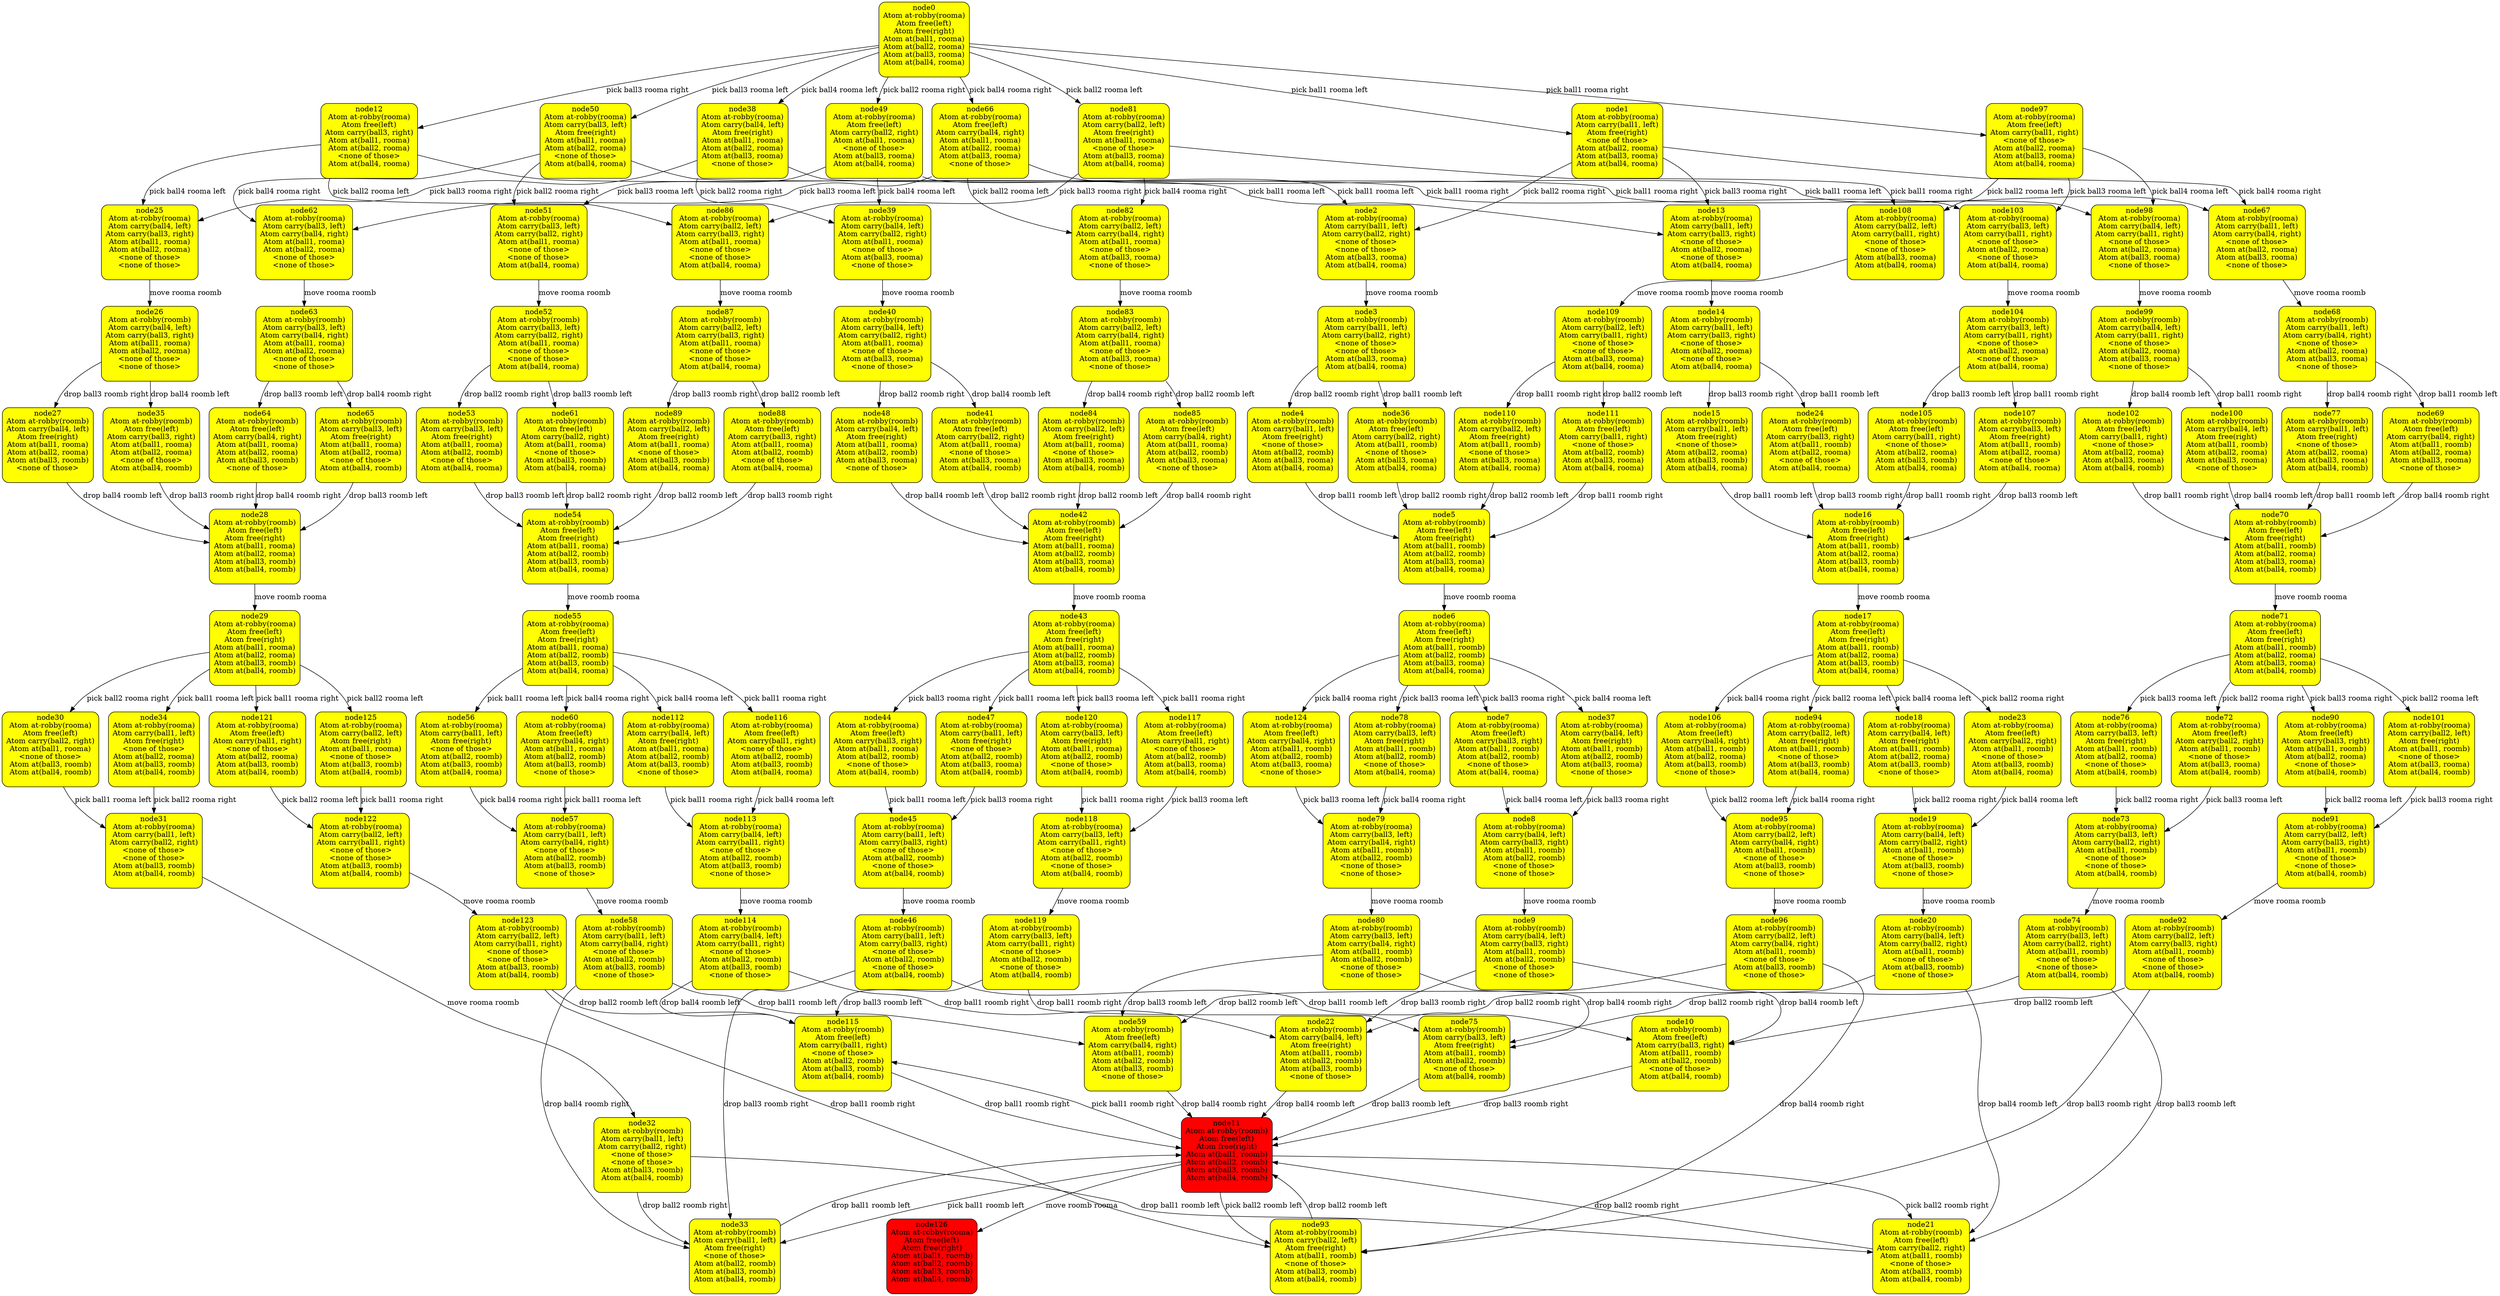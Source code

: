 digraph {
node122 [ peripheries="1", shape="rectangle", style="rounded, filled", fillcolor="yellow", label="node122\nAtom at-robby(rooma)
Atom carry(ball2, left)
Atom carry(ball1, right)
<none of those>
<none of those>
Atom at(ball3, roomb)
Atom at(ball4, roomb)
\n" ]
node121 [ peripheries="1", shape="rectangle", style="rounded, filled", fillcolor="yellow", label="node121\nAtom at-robby(rooma)
Atom free(left)
Atom carry(ball1, right)
<none of those>
Atom at(ball2, rooma)
Atom at(ball3, roomb)
Atom at(ball4, roomb)
\n" ]
node120 [ peripheries="1", shape="rectangle", style="rounded, filled", fillcolor="yellow", label="node120\nAtom at-robby(rooma)
Atom carry(ball3, left)
Atom free(right)
Atom at(ball1, rooma)
Atom at(ball2, roomb)
<none of those>
Atom at(ball4, roomb)
\n" ]
node118 [ peripheries="1", shape="rectangle", style="rounded, filled", fillcolor="yellow", label="node118\nAtom at-robby(rooma)
Atom carry(ball3, left)
Atom carry(ball1, right)
<none of those>
Atom at(ball2, roomb)
<none of those>
Atom at(ball4, roomb)
\n" ]
node117 [ peripheries="1", shape="rectangle", style="rounded, filled", fillcolor="yellow", label="node117\nAtom at-robby(rooma)
Atom free(left)
Atom carry(ball1, right)
<none of those>
Atom at(ball2, roomb)
Atom at(ball3, rooma)
Atom at(ball4, roomb)
\n" ]
node114 [ peripheries="1", shape="rectangle", style="rounded, filled", fillcolor="yellow", label="node114\nAtom at-robby(roomb)
Atom carry(ball4, left)
Atom carry(ball1, right)
<none of those>
Atom at(ball2, roomb)
Atom at(ball3, roomb)
<none of those>
\n" ]
node112 [ peripheries="1", shape="rectangle", style="rounded, filled", fillcolor="yellow", label="node112\nAtom at-robby(rooma)
Atom carry(ball4, left)
Atom free(right)
Atom at(ball1, rooma)
Atom at(ball2, roomb)
Atom at(ball3, roomb)
<none of those>
\n" ]
node110 [ peripheries="1", shape="rectangle", style="rounded, filled", fillcolor="yellow", label="node110\nAtom at-robby(roomb)
Atom carry(ball2, left)
Atom free(right)
Atom at(ball1, roomb)
<none of those>
Atom at(ball3, rooma)
Atom at(ball4, rooma)
\n" ]
node124 [ peripheries="1", shape="rectangle", style="rounded, filled", fillcolor="yellow", label="node124\nAtom at-robby(rooma)
Atom free(left)
Atom carry(ball4, right)
Atom at(ball1, roomb)
Atom at(ball2, roomb)
Atom at(ball3, rooma)
<none of those>
\n" ]
node109 [ peripheries="1", shape="rectangle", style="rounded, filled", fillcolor="yellow", label="node109\nAtom at-robby(roomb)
Atom carry(ball2, left)
Atom carry(ball1, right)
<none of those>
<none of those>
Atom at(ball3, rooma)
Atom at(ball4, rooma)
\n" ]
node108 [ peripheries="1", shape="rectangle", style="rounded, filled", fillcolor="yellow", label="node108\nAtom at-robby(rooma)
Atom carry(ball2, left)
Atom carry(ball1, right)
<none of those>
<none of those>
Atom at(ball3, rooma)
Atom at(ball4, rooma)
\n" ]
node106 [ peripheries="1", shape="rectangle", style="rounded, filled", fillcolor="yellow", label="node106\nAtom at-robby(rooma)
Atom free(left)
Atom carry(ball4, right)
Atom at(ball1, roomb)
Atom at(ball2, rooma)
Atom at(ball3, roomb)
<none of those>
\n" ]
node105 [ peripheries="1", shape="rectangle", style="rounded, filled", fillcolor="yellow", label="node105\nAtom at-robby(roomb)
Atom free(left)
Atom carry(ball1, right)
<none of those>
Atom at(ball2, rooma)
Atom at(ball3, roomb)
Atom at(ball4, rooma)
\n" ]
node104 [ peripheries="1", shape="rectangle", style="rounded, filled", fillcolor="yellow", label="node104\nAtom at-robby(roomb)
Atom carry(ball3, left)
Atom carry(ball1, right)
<none of those>
Atom at(ball2, rooma)
<none of those>
Atom at(ball4, rooma)
\n" ]
node102 [ peripheries="1", shape="rectangle", style="rounded, filled", fillcolor="yellow", label="node102\nAtom at-robby(roomb)
Atom free(left)
Atom carry(ball1, right)
<none of those>
Atom at(ball2, rooma)
Atom at(ball3, rooma)
Atom at(ball4, roomb)
\n" ]
node125 [ peripheries="1", shape="rectangle", style="rounded, filled", fillcolor="yellow", label="node125\nAtom at-robby(rooma)
Atom carry(ball2, left)
Atom free(right)
Atom at(ball1, rooma)
<none of those>
Atom at(ball3, roomb)
Atom at(ball4, roomb)
\n" ]
node100 [ peripheries="1", shape="rectangle", style="rounded, filled", fillcolor="yellow", label="node100\nAtom at-robby(roomb)
Atom carry(ball4, left)
Atom free(right)
Atom at(ball1, roomb)
Atom at(ball2, rooma)
Atom at(ball3, rooma)
<none of those>
\n" ]
node97 [ peripheries="1", shape="rectangle", style="rounded, filled", fillcolor="yellow", label="node97\nAtom at-robby(rooma)
Atom free(left)
Atom carry(ball1, right)
<none of those>
Atom at(ball2, rooma)
Atom at(ball3, rooma)
Atom at(ball4, rooma)
\n" ]
node96 [ peripheries="1", shape="rectangle", style="rounded, filled", fillcolor="yellow", label="node96\nAtom at-robby(roomb)
Atom carry(ball2, left)
Atom carry(ball4, right)
Atom at(ball1, roomb)
<none of those>
Atom at(ball3, roomb)
<none of those>
\n" ]
node95 [ peripheries="1", shape="rectangle", style="rounded, filled", fillcolor="yellow", label="node95\nAtom at-robby(rooma)
Atom carry(ball2, left)
Atom carry(ball4, right)
Atom at(ball1, roomb)
<none of those>
Atom at(ball3, roomb)
<none of those>
\n" ]
node92 [ peripheries="1", shape="rectangle", style="rounded, filled", fillcolor="yellow", label="node92\nAtom at-robby(roomb)
Atom carry(ball2, left)
Atom carry(ball3, right)
Atom at(ball1, roomb)
<none of those>
<none of those>
Atom at(ball4, roomb)
\n" ]
node91 [ peripheries="1", shape="rectangle", style="rounded, filled", fillcolor="yellow", label="node91\nAtom at-robby(rooma)
Atom carry(ball2, left)
Atom carry(ball3, right)
Atom at(ball1, roomb)
<none of those>
<none of those>
Atom at(ball4, roomb)
\n" ]
node90 [ peripheries="1", shape="rectangle", style="rounded, filled", fillcolor="yellow", label="node90\nAtom at-robby(rooma)
Atom free(left)
Atom carry(ball3, right)
Atom at(ball1, roomb)
Atom at(ball2, rooma)
<none of those>
Atom at(ball4, roomb)
\n" ]
node84 [ peripheries="1", shape="rectangle", style="rounded, filled", fillcolor="yellow", label="node84\nAtom at-robby(roomb)
Atom carry(ball2, left)
Atom free(right)
Atom at(ball1, rooma)
<none of those>
Atom at(ball3, rooma)
Atom at(ball4, roomb)
\n" ]
node115 [ peripheries="1", shape="rectangle", style="rounded, filled", fillcolor="yellow", label="node115\nAtom at-robby(roomb)
Atom free(left)
Atom carry(ball1, right)
<none of those>
Atom at(ball2, roomb)
Atom at(ball3, roomb)
Atom at(ball4, roomb)
\n" ]
node98 [ peripheries="1", shape="rectangle", style="rounded, filled", fillcolor="yellow", label="node98\nAtom at-robby(rooma)
Atom carry(ball4, left)
Atom carry(ball1, right)
<none of those>
Atom at(ball2, rooma)
Atom at(ball3, rooma)
<none of those>
\n" ]
node86 [ peripheries="1", shape="rectangle", style="rounded, filled", fillcolor="yellow", label="node86\nAtom at-robby(rooma)
Atom carry(ball2, left)
Atom carry(ball3, right)
Atom at(ball1, rooma)
<none of those>
<none of those>
Atom at(ball4, rooma)
\n" ]
node83 [ peripheries="1", shape="rectangle", style="rounded, filled", fillcolor="yellow", label="node83\nAtom at-robby(roomb)
Atom carry(ball2, left)
Atom carry(ball4, right)
Atom at(ball1, rooma)
<none of those>
Atom at(ball3, rooma)
<none of those>
\n" ]
node113 [ peripheries="1", shape="rectangle", style="rounded, filled", fillcolor="yellow", label="node113\nAtom at-robby(rooma)
Atom carry(ball4, left)
Atom carry(ball1, right)
<none of those>
Atom at(ball2, roomb)
Atom at(ball3, roomb)
<none of those>
\n" ]
node81 [ peripheries="1", shape="rectangle", style="rounded, filled", fillcolor="yellow", label="node81\nAtom at-robby(rooma)
Atom carry(ball2, left)
Atom free(right)
Atom at(ball1, rooma)
<none of those>
Atom at(ball3, rooma)
Atom at(ball4, rooma)
\n" ]
node80 [ peripheries="1", shape="rectangle", style="rounded, filled", fillcolor="yellow", label="node80\nAtom at-robby(roomb)
Atom carry(ball3, left)
Atom carry(ball4, right)
Atom at(ball1, roomb)
Atom at(ball2, roomb)
<none of those>
<none of those>
\n" ]
node78 [ peripheries="1", shape="rectangle", style="rounded, filled", fillcolor="yellow", label="node78\nAtom at-robby(rooma)
Atom carry(ball3, left)
Atom free(right)
Atom at(ball1, roomb)
Atom at(ball2, roomb)
<none of those>
Atom at(ball4, rooma)
\n" ]
node25 [ peripheries="1", shape="rectangle", style="rounded, filled", fillcolor="yellow", label="node25\nAtom at-robby(rooma)
Atom carry(ball4, left)
Atom carry(ball3, right)
Atom at(ball1, rooma)
Atom at(ball2, rooma)
<none of those>
<none of those>
\n" ]
node18 [ peripheries="1", shape="rectangle", style="rounded, filled", fillcolor="yellow", label="node18\nAtom at-robby(rooma)
Atom carry(ball4, left)
Atom free(right)
Atom at(ball1, roomb)
Atom at(ball2, rooma)
Atom at(ball3, roomb)
<none of those>
\n" ]
node50 [ peripheries="1", shape="rectangle", style="rounded, filled", fillcolor="yellow", label="node50\nAtom at-robby(rooma)
Atom carry(ball3, left)
Atom free(right)
Atom at(ball1, rooma)
Atom at(ball2, rooma)
<none of those>
Atom at(ball4, rooma)
\n" ]
node68 [ peripheries="1", shape="rectangle", style="rounded, filled", fillcolor="yellow", label="node68\nAtom at-robby(roomb)
Atom carry(ball1, left)
Atom carry(ball4, right)
<none of those>
Atom at(ball2, rooma)
Atom at(ball3, rooma)
<none of those>
\n" ]
node31 [ peripheries="1", shape="rectangle", style="rounded, filled", fillcolor="yellow", label="node31\nAtom at-robby(rooma)
Atom carry(ball1, left)
Atom carry(ball2, right)
<none of those>
<none of those>
Atom at(ball3, roomb)
Atom at(ball4, roomb)
\n" ]
node126 [ peripheries="1", shape="rectangle", style="rounded, filled", fillcolor="red", label="node126\nAtom at-robby(rooma)
Atom free(left)
Atom free(right)
Atom at(ball1, roomb)
Atom at(ball2, roomb)
Atom at(ball3, roomb)
Atom at(ball4, roomb)
\n" ]
node54 [ peripheries="1", shape="rectangle", style="rounded, filled", fillcolor="yellow", label="node54\nAtom at-robby(roomb)
Atom free(left)
Atom free(right)
Atom at(ball1, rooma)
Atom at(ball2, roomb)
Atom at(ball3, roomb)
Atom at(ball4, rooma)
\n" ]
node20 [ peripheries="1", shape="rectangle", style="rounded, filled", fillcolor="yellow", label="node20\nAtom at-robby(roomb)
Atom carry(ball4, left)
Atom carry(ball2, right)
Atom at(ball1, roomb)
<none of those>
Atom at(ball3, roomb)
<none of those>
\n" ]
node62 [ peripheries="1", shape="rectangle", style="rounded, filled", fillcolor="yellow", label="node62\nAtom at-robby(rooma)
Atom carry(ball3, left)
Atom carry(ball4, right)
Atom at(ball1, rooma)
Atom at(ball2, rooma)
<none of those>
<none of those>
\n" ]
node19 [ peripheries="1", shape="rectangle", style="rounded, filled", fillcolor="yellow", label="node19\nAtom at-robby(rooma)
Atom carry(ball4, left)
Atom carry(ball2, right)
Atom at(ball1, roomb)
<none of those>
Atom at(ball3, roomb)
<none of those>
\n" ]
node29 [ peripheries="1", shape="rectangle", style="rounded, filled", fillcolor="yellow", label="node29\nAtom at-robby(rooma)
Atom free(left)
Atom free(right)
Atom at(ball1, rooma)
Atom at(ball2, rooma)
Atom at(ball3, roomb)
Atom at(ball4, roomb)
\n" ]
node4 [ peripheries="1", shape="rectangle", style="rounded, filled", fillcolor="yellow", label="node4\nAtom at-robby(roomb)
Atom carry(ball1, left)
Atom free(right)
<none of those>
Atom at(ball2, roomb)
Atom at(ball3, rooma)
Atom at(ball4, rooma)
\n" ]
node6 [ peripheries="1", shape="rectangle", style="rounded, filled", fillcolor="yellow", label="node6\nAtom at-robby(rooma)
Atom free(left)
Atom free(right)
Atom at(ball1, roomb)
Atom at(ball2, roomb)
Atom at(ball3, rooma)
Atom at(ball4, rooma)
\n" ]
node82 [ peripheries="1", shape="rectangle", style="rounded, filled", fillcolor="yellow", label="node82\nAtom at-robby(rooma)
Atom carry(ball2, left)
Atom carry(ball4, right)
Atom at(ball1, rooma)
<none of those>
Atom at(ball3, rooma)
<none of those>
\n" ]
node27 [ peripheries="1", shape="rectangle", style="rounded, filled", fillcolor="yellow", label="node27\nAtom at-robby(roomb)
Atom carry(ball4, left)
Atom free(right)
Atom at(ball1, rooma)
Atom at(ball2, rooma)
Atom at(ball3, roomb)
<none of those>
\n" ]
node22 [ peripheries="1", shape="rectangle", style="rounded, filled", fillcolor="yellow", label="node22\nAtom at-robby(roomb)
Atom carry(ball4, left)
Atom free(right)
Atom at(ball1, roomb)
Atom at(ball2, roomb)
Atom at(ball3, roomb)
<none of those>
\n" ]
node53 [ peripheries="1", shape="rectangle", style="rounded, filled", fillcolor="yellow", label="node53\nAtom at-robby(roomb)
Atom carry(ball3, left)
Atom free(right)
Atom at(ball1, rooma)
Atom at(ball2, roomb)
<none of those>
Atom at(ball4, rooma)
\n" ]
node107 [ peripheries="1", shape="rectangle", style="rounded, filled", fillcolor="yellow", label="node107\nAtom at-robby(roomb)
Atom carry(ball3, left)
Atom free(right)
Atom at(ball1, roomb)
Atom at(ball2, rooma)
<none of those>
Atom at(ball4, rooma)
\n" ]
node5 [ peripheries="1", shape="rectangle", style="rounded, filled", fillcolor="yellow", label="node5\nAtom at-robby(roomb)
Atom free(left)
Atom free(right)
Atom at(ball1, roomb)
Atom at(ball2, roomb)
Atom at(ball3, rooma)
Atom at(ball4, rooma)
\n" ]
node3 [ peripheries="1", shape="rectangle", style="rounded, filled", fillcolor="yellow", label="node3\nAtom at-robby(roomb)
Atom carry(ball1, left)
Atom carry(ball2, right)
<none of those>
<none of those>
Atom at(ball3, rooma)
Atom at(ball4, rooma)
\n" ]
node26 [ peripheries="1", shape="rectangle", style="rounded, filled", fillcolor="yellow", label="node26\nAtom at-robby(roomb)
Atom carry(ball4, left)
Atom carry(ball3, right)
Atom at(ball1, rooma)
Atom at(ball2, rooma)
<none of those>
<none of those>
\n" ]
node111 [ peripheries="1", shape="rectangle", style="rounded, filled", fillcolor="yellow", label="node111\nAtom at-robby(roomb)
Atom free(left)
Atom carry(ball1, right)
<none of those>
Atom at(ball2, roomb)
Atom at(ball3, rooma)
Atom at(ball4, rooma)
\n" ]
node30 [ peripheries="1", shape="rectangle", style="rounded, filled", fillcolor="yellow", label="node30\nAtom at-robby(rooma)
Atom free(left)
Atom carry(ball2, right)
Atom at(ball1, rooma)
<none of those>
Atom at(ball3, roomb)
Atom at(ball4, roomb)
\n" ]
node2 [ peripheries="1", shape="rectangle", style="rounded, filled", fillcolor="yellow", label="node2\nAtom at-robby(rooma)
Atom carry(ball1, left)
Atom carry(ball2, right)
<none of those>
<none of those>
Atom at(ball3, rooma)
Atom at(ball4, rooma)
\n" ]
node79 [ peripheries="1", shape="rectangle", style="rounded, filled", fillcolor="yellow", label="node79\nAtom at-robby(rooma)
Atom carry(ball3, left)
Atom carry(ball4, right)
Atom at(ball1, roomb)
Atom at(ball2, roomb)
<none of those>
<none of those>
\n" ]
node32 [ peripheries="1", shape="rectangle", style="rounded, filled", fillcolor="yellow", label="node32\nAtom at-robby(roomb)
Atom carry(ball1, left)
Atom carry(ball2, right)
<none of those>
<none of those>
Atom at(ball3, roomb)
Atom at(ball4, roomb)
\n" ]
node12 [ peripheries="1", shape="rectangle", style="rounded, filled", fillcolor="yellow", label="node12\nAtom at-robby(rooma)
Atom free(left)
Atom carry(ball3, right)
Atom at(ball1, rooma)
Atom at(ball2, rooma)
<none of those>
Atom at(ball4, rooma)
\n" ]
node93 [ peripheries="1", shape="rectangle", style="rounded, filled", fillcolor="yellow", label="node93\nAtom at-robby(roomb)
Atom carry(ball2, left)
Atom free(right)
Atom at(ball1, roomb)
<none of those>
Atom at(ball3, roomb)
Atom at(ball4, roomb)
\n" ]
node89 [ peripheries="1", shape="rectangle", style="rounded, filled", fillcolor="yellow", label="node89\nAtom at-robby(roomb)
Atom carry(ball2, left)
Atom free(right)
Atom at(ball1, rooma)
<none of those>
Atom at(ball3, roomb)
Atom at(ball4, rooma)
\n" ]
node71 [ peripheries="1", shape="rectangle", style="rounded, filled", fillcolor="yellow", label="node71\nAtom at-robby(rooma)
Atom free(left)
Atom free(right)
Atom at(ball1, roomb)
Atom at(ball2, rooma)
Atom at(ball3, rooma)
Atom at(ball4, roomb)
\n" ]
node7 [ peripheries="1", shape="rectangle", style="rounded, filled", fillcolor="yellow", label="node7\nAtom at-robby(rooma)
Atom free(left)
Atom carry(ball3, right)
Atom at(ball1, roomb)
Atom at(ball2, roomb)
<none of those>
Atom at(ball4, rooma)
\n" ]
node14 [ peripheries="1", shape="rectangle", style="rounded, filled", fillcolor="yellow", label="node14\nAtom at-robby(roomb)
Atom carry(ball1, left)
Atom carry(ball3, right)
<none of those>
Atom at(ball2, rooma)
<none of those>
Atom at(ball4, rooma)
\n" ]
node66 [ peripheries="1", shape="rectangle", style="rounded, filled", fillcolor="yellow", label="node66\nAtom at-robby(rooma)
Atom free(left)
Atom carry(ball4, right)
Atom at(ball1, rooma)
Atom at(ball2, rooma)
Atom at(ball3, rooma)
<none of those>
\n" ]
node85 [ peripheries="1", shape="rectangle", style="rounded, filled", fillcolor="yellow", label="node85\nAtom at-robby(roomb)
Atom free(left)
Atom carry(ball4, right)
Atom at(ball1, rooma)
Atom at(ball2, roomb)
Atom at(ball3, rooma)
<none of those>
\n" ]
node1 [ peripheries="1", shape="rectangle", style="rounded, filled", fillcolor="yellow", label="node1\nAtom at-robby(rooma)
Atom carry(ball1, left)
Atom free(right)
<none of those>
Atom at(ball2, rooma)
Atom at(ball3, rooma)
Atom at(ball4, rooma)
\n" ]
node48 [ peripheries="1", shape="rectangle", style="rounded, filled", fillcolor="yellow", label="node48\nAtom at-robby(roomb)
Atom carry(ball4, left)
Atom free(right)
Atom at(ball1, rooma)
Atom at(ball2, roomb)
Atom at(ball3, rooma)
<none of those>
\n" ]
node28 [ peripheries="1", shape="rectangle", style="rounded, filled", fillcolor="yellow", label="node28\nAtom at-robby(roomb)
Atom free(left)
Atom free(right)
Atom at(ball1, rooma)
Atom at(ball2, rooma)
Atom at(ball3, roomb)
Atom at(ball4, roomb)
\n" ]
node0 [ peripheries="1", shape="rectangle", style="rounded, filled", fillcolor="yellow", label="node0\nAtom at-robby(rooma)
Atom free(left)
Atom free(right)
Atom at(ball1, rooma)
Atom at(ball2, rooma)
Atom at(ball3, rooma)
Atom at(ball4, rooma)
\n" ]
node34 [ peripheries="1", shape="rectangle", style="rounded, filled", fillcolor="yellow", label="node34\nAtom at-robby(rooma)
Atom carry(ball1, left)
Atom free(right)
<none of those>
Atom at(ball2, rooma)
Atom at(ball3, roomb)
Atom at(ball4, roomb)
\n" ]
node15 [ peripheries="1", shape="rectangle", style="rounded, filled", fillcolor="yellow", label="node15\nAtom at-robby(roomb)
Atom carry(ball1, left)
Atom free(right)
<none of those>
Atom at(ball2, rooma)
Atom at(ball3, roomb)
Atom at(ball4, rooma)
\n" ]
node39 [ peripheries="1", shape="rectangle", style="rounded, filled", fillcolor="yellow", label="node39\nAtom at-robby(rooma)
Atom carry(ball4, left)
Atom carry(ball2, right)
Atom at(ball1, rooma)
<none of those>
Atom at(ball3, rooma)
<none of those>
\n" ]
node10 [ peripheries="1", shape="rectangle", style="rounded, filled", fillcolor="yellow", label="node10\nAtom at-robby(roomb)
Atom free(left)
Atom carry(ball3, right)
Atom at(ball1, roomb)
Atom at(ball2, roomb)
<none of those>
Atom at(ball4, roomb)
\n" ]
node75 [ peripheries="1", shape="rectangle", style="rounded, filled", fillcolor="yellow", label="node75\nAtom at-robby(roomb)
Atom carry(ball3, left)
Atom free(right)
Atom at(ball1, roomb)
Atom at(ball2, roomb)
<none of those>
Atom at(ball4, roomb)
\n" ]
node36 [ peripheries="1", shape="rectangle", style="rounded, filled", fillcolor="yellow", label="node36\nAtom at-robby(roomb)
Atom free(left)
Atom carry(ball2, right)
Atom at(ball1, roomb)
<none of those>
Atom at(ball3, rooma)
Atom at(ball4, rooma)
\n" ]
node11 [ peripheries="1", shape="rectangle", style="rounded, filled", fillcolor="red", label="node11\nAtom at-robby(roomb)
Atom free(left)
Atom free(right)
Atom at(ball1, roomb)
Atom at(ball2, roomb)
Atom at(ball3, roomb)
Atom at(ball4, roomb)
\n" ]
node35 [ peripheries="1", shape="rectangle", style="rounded, filled", fillcolor="yellow", label="node35\nAtom at-robby(roomb)
Atom free(left)
Atom carry(ball3, right)
Atom at(ball1, rooma)
Atom at(ball2, rooma)
<none of those>
Atom at(ball4, roomb)
\n" ]
node13 [ peripheries="1", shape="rectangle", style="rounded, filled", fillcolor="yellow", label="node13\nAtom at-robby(rooma)
Atom carry(ball1, left)
Atom carry(ball3, right)
<none of those>
Atom at(ball2, rooma)
<none of those>
Atom at(ball4, rooma)
\n" ]
node33 [ peripheries="1", shape="rectangle", style="rounded, filled", fillcolor="yellow", label="node33\nAtom at-robby(roomb)
Atom carry(ball1, left)
Atom free(right)
<none of those>
Atom at(ball2, roomb)
Atom at(ball3, roomb)
Atom at(ball4, roomb)
\n" ]
node38 [ peripheries="1", shape="rectangle", style="rounded, filled", fillcolor="yellow", label="node38\nAtom at-robby(rooma)
Atom carry(ball4, left)
Atom free(right)
Atom at(ball1, rooma)
Atom at(ball2, rooma)
Atom at(ball3, rooma)
<none of those>
\n" ]
node87 [ peripheries="1", shape="rectangle", style="rounded, filled", fillcolor="yellow", label="node87\nAtom at-robby(roomb)
Atom carry(ball2, left)
Atom carry(ball3, right)
Atom at(ball1, rooma)
<none of those>
<none of those>
Atom at(ball4, rooma)
\n" ]
node40 [ peripheries="1", shape="rectangle", style="rounded, filled", fillcolor="yellow", label="node40\nAtom at-robby(roomb)
Atom carry(ball4, left)
Atom carry(ball2, right)
Atom at(ball1, rooma)
<none of those>
Atom at(ball3, rooma)
<none of those>
\n" ]
node119 [ peripheries="1", shape="rectangle", style="rounded, filled", fillcolor="yellow", label="node119\nAtom at-robby(roomb)
Atom carry(ball3, left)
Atom carry(ball1, right)
<none of those>
Atom at(ball2, roomb)
<none of those>
Atom at(ball4, roomb)
\n" ]
node63 [ peripheries="1", shape="rectangle", style="rounded, filled", fillcolor="yellow", label="node63\nAtom at-robby(roomb)
Atom carry(ball3, left)
Atom carry(ball4, right)
Atom at(ball1, rooma)
Atom at(ball2, rooma)
<none of those>
<none of those>
\n" ]
node41 [ peripheries="1", shape="rectangle", style="rounded, filled", fillcolor="yellow", label="node41\nAtom at-robby(roomb)
Atom free(left)
Atom carry(ball2, right)
Atom at(ball1, rooma)
<none of those>
Atom at(ball3, rooma)
Atom at(ball4, roomb)
\n" ]
node37 [ peripheries="1", shape="rectangle", style="rounded, filled", fillcolor="yellow", label="node37\nAtom at-robby(rooma)
Atom carry(ball4, left)
Atom free(right)
Atom at(ball1, roomb)
Atom at(ball2, roomb)
Atom at(ball3, rooma)
<none of those>
\n" ]
node42 [ peripheries="1", shape="rectangle", style="rounded, filled", fillcolor="yellow", label="node42\nAtom at-robby(roomb)
Atom free(left)
Atom free(right)
Atom at(ball1, rooma)
Atom at(ball2, roomb)
Atom at(ball3, rooma)
Atom at(ball4, roomb)
\n" ]
node9 [ peripheries="1", shape="rectangle", style="rounded, filled", fillcolor="yellow", label="node9\nAtom at-robby(roomb)
Atom carry(ball4, left)
Atom carry(ball3, right)
Atom at(ball1, roomb)
Atom at(ball2, roomb)
<none of those>
<none of those>
\n" ]
node43 [ peripheries="1", shape="rectangle", style="rounded, filled", fillcolor="yellow", label="node43\nAtom at-robby(rooma)
Atom free(left)
Atom free(right)
Atom at(ball1, rooma)
Atom at(ball2, roomb)
Atom at(ball3, rooma)
Atom at(ball4, roomb)
\n" ]
node16 [ peripheries="1", shape="rectangle", style="rounded, filled", fillcolor="yellow", label="node16\nAtom at-robby(roomb)
Atom free(left)
Atom free(right)
Atom at(ball1, roomb)
Atom at(ball2, rooma)
Atom at(ball3, roomb)
Atom at(ball4, rooma)
\n" ]
node74 [ peripheries="1", shape="rectangle", style="rounded, filled", fillcolor="yellow", label="node74\nAtom at-robby(roomb)
Atom carry(ball3, left)
Atom carry(ball2, right)
Atom at(ball1, roomb)
<none of those>
<none of those>
Atom at(ball4, roomb)
\n" ]
node44 [ peripheries="1", shape="rectangle", style="rounded, filled", fillcolor="yellow", label="node44\nAtom at-robby(rooma)
Atom free(left)
Atom carry(ball3, right)
Atom at(ball1, rooma)
Atom at(ball2, roomb)
<none of those>
Atom at(ball4, roomb)
\n" ]
node45 [ peripheries="1", shape="rectangle", style="rounded, filled", fillcolor="yellow", label="node45\nAtom at-robby(rooma)
Atom carry(ball1, left)
Atom carry(ball3, right)
<none of those>
Atom at(ball2, roomb)
<none of those>
Atom at(ball4, roomb)
\n" ]
node46 [ peripheries="1", shape="rectangle", style="rounded, filled", fillcolor="yellow", label="node46\nAtom at-robby(roomb)
Atom carry(ball1, left)
Atom carry(ball3, right)
<none of those>
Atom at(ball2, roomb)
<none of those>
Atom at(ball4, roomb)
\n" ]
node21 [ peripheries="1", shape="rectangle", style="rounded, filled", fillcolor="yellow", label="node21\nAtom at-robby(roomb)
Atom free(left)
Atom carry(ball2, right)
Atom at(ball1, roomb)
<none of those>
Atom at(ball3, roomb)
Atom at(ball4, roomb)
\n" ]
node77 [ peripheries="1", shape="rectangle", style="rounded, filled", fillcolor="yellow", label="node77\nAtom at-robby(roomb)
Atom carry(ball1, left)
Atom free(right)
<none of those>
Atom at(ball2, rooma)
Atom at(ball3, rooma)
Atom at(ball4, roomb)
\n" ]
node64 [ peripheries="1", shape="rectangle", style="rounded, filled", fillcolor="yellow", label="node64\nAtom at-robby(roomb)
Atom free(left)
Atom carry(ball4, right)
Atom at(ball1, rooma)
Atom at(ball2, rooma)
Atom at(ball3, roomb)
<none of those>
\n" ]
node47 [ peripheries="1", shape="rectangle", style="rounded, filled", fillcolor="yellow", label="node47\nAtom at-robby(rooma)
Atom carry(ball1, left)
Atom free(right)
<none of those>
Atom at(ball2, roomb)
Atom at(ball3, rooma)
Atom at(ball4, roomb)
\n" ]
node49 [ peripheries="1", shape="rectangle", style="rounded, filled", fillcolor="yellow", label="node49\nAtom at-robby(rooma)
Atom free(left)
Atom carry(ball2, right)
Atom at(ball1, rooma)
<none of those>
Atom at(ball3, rooma)
Atom at(ball4, rooma)
\n" ]
node101 [ peripheries="1", shape="rectangle", style="rounded, filled", fillcolor="yellow", label="node101\nAtom at-robby(rooma)
Atom carry(ball2, left)
Atom free(right)
Atom at(ball1, roomb)
<none of those>
Atom at(ball3, rooma)
Atom at(ball4, roomb)
\n" ]
node8 [ peripheries="1", shape="rectangle", style="rounded, filled", fillcolor="yellow", label="node8\nAtom at-robby(rooma)
Atom carry(ball4, left)
Atom carry(ball3, right)
Atom at(ball1, roomb)
Atom at(ball2, roomb)
<none of those>
<none of those>
\n" ]
node51 [ peripheries="1", shape="rectangle", style="rounded, filled", fillcolor="yellow", label="node51\nAtom at-robby(rooma)
Atom carry(ball3, left)
Atom carry(ball2, right)
Atom at(ball1, rooma)
<none of those>
<none of those>
Atom at(ball4, rooma)
\n" ]
node52 [ peripheries="1", shape="rectangle", style="rounded, filled", fillcolor="yellow", label="node52\nAtom at-robby(roomb)
Atom carry(ball3, left)
Atom carry(ball2, right)
Atom at(ball1, rooma)
<none of those>
<none of those>
Atom at(ball4, rooma)
\n" ]
node103 [ peripheries="1", shape="rectangle", style="rounded, filled", fillcolor="yellow", label="node103\nAtom at-robby(rooma)
Atom carry(ball3, left)
Atom carry(ball1, right)
<none of those>
Atom at(ball2, rooma)
<none of those>
Atom at(ball4, rooma)
\n" ]
node57 [ peripheries="1", shape="rectangle", style="rounded, filled", fillcolor="yellow", label="node57\nAtom at-robby(rooma)
Atom carry(ball1, left)
Atom carry(ball4, right)
<none of those>
Atom at(ball2, roomb)
Atom at(ball3, roomb)
<none of those>
\n" ]
node58 [ peripheries="1", shape="rectangle", style="rounded, filled", fillcolor="yellow", label="node58\nAtom at-robby(roomb)
Atom carry(ball1, left)
Atom carry(ball4, right)
<none of those>
Atom at(ball2, roomb)
Atom at(ball3, roomb)
<none of those>
\n" ]
node123 [ peripheries="1", shape="rectangle", style="rounded, filled", fillcolor="yellow", label="node123\nAtom at-robby(roomb)
Atom carry(ball2, left)
Atom carry(ball1, right)
<none of those>
<none of those>
Atom at(ball3, roomb)
Atom at(ball4, roomb)
\n" ]
node116 [ peripheries="1", shape="rectangle", style="rounded, filled", fillcolor="yellow", label="node116\nAtom at-robby(rooma)
Atom free(left)
Atom carry(ball1, right)
<none of those>
Atom at(ball2, roomb)
Atom at(ball3, roomb)
Atom at(ball4, rooma)
\n" ]
node24 [ peripheries="1", shape="rectangle", style="rounded, filled", fillcolor="yellow", label="node24\nAtom at-robby(roomb)
Atom free(left)
Atom carry(ball3, right)
Atom at(ball1, roomb)
Atom at(ball2, rooma)
<none of those>
Atom at(ball4, rooma)
\n" ]
node55 [ peripheries="1", shape="rectangle", style="rounded, filled", fillcolor="yellow", label="node55\nAtom at-robby(rooma)
Atom free(left)
Atom free(right)
Atom at(ball1, rooma)
Atom at(ball2, roomb)
Atom at(ball3, roomb)
Atom at(ball4, rooma)
\n" ]
node76 [ peripheries="1", shape="rectangle", style="rounded, filled", fillcolor="yellow", label="node76\nAtom at-robby(rooma)
Atom carry(ball3, left)
Atom free(right)
Atom at(ball1, roomb)
Atom at(ball2, rooma)
<none of those>
Atom at(ball4, roomb)
\n" ]
node56 [ peripheries="1", shape="rectangle", style="rounded, filled", fillcolor="yellow", label="node56\nAtom at-robby(rooma)
Atom carry(ball1, left)
Atom free(right)
<none of those>
Atom at(ball2, roomb)
Atom at(ball3, roomb)
Atom at(ball4, rooma)
\n" ]
node59 [ peripheries="1", shape="rectangle", style="rounded, filled", fillcolor="yellow", label="node59\nAtom at-robby(roomb)
Atom free(left)
Atom carry(ball4, right)
Atom at(ball1, roomb)
Atom at(ball2, roomb)
Atom at(ball3, roomb)
<none of those>
\n" ]
node23 [ peripheries="1", shape="rectangle", style="rounded, filled", fillcolor="yellow", label="node23\nAtom at-robby(rooma)
Atom free(left)
Atom carry(ball2, right)
Atom at(ball1, roomb)
<none of those>
Atom at(ball3, roomb)
Atom at(ball4, rooma)
\n" ]
node67 [ peripheries="1", shape="rectangle", style="rounded, filled", fillcolor="yellow", label="node67\nAtom at-robby(rooma)
Atom carry(ball1, left)
Atom carry(ball4, right)
<none of those>
Atom at(ball2, rooma)
Atom at(ball3, rooma)
<none of those>
\n" ]
node60 [ peripheries="1", shape="rectangle", style="rounded, filled", fillcolor="yellow", label="node60\nAtom at-robby(rooma)
Atom free(left)
Atom carry(ball4, right)
Atom at(ball1, rooma)
Atom at(ball2, roomb)
Atom at(ball3, roomb)
<none of those>
\n" ]
node61 [ peripheries="1", shape="rectangle", style="rounded, filled", fillcolor="yellow", label="node61\nAtom at-robby(roomb)
Atom free(left)
Atom carry(ball2, right)
Atom at(ball1, rooma)
<none of those>
Atom at(ball3, roomb)
Atom at(ball4, rooma)
\n" ]
node88 [ peripheries="1", shape="rectangle", style="rounded, filled", fillcolor="yellow", label="node88\nAtom at-robby(roomb)
Atom free(left)
Atom carry(ball3, right)
Atom at(ball1, rooma)
Atom at(ball2, roomb)
<none of those>
Atom at(ball4, rooma)
\n" ]
node65 [ peripheries="1", shape="rectangle", style="rounded, filled", fillcolor="yellow", label="node65\nAtom at-robby(roomb)
Atom carry(ball3, left)
Atom free(right)
Atom at(ball1, rooma)
Atom at(ball2, rooma)
<none of those>
Atom at(ball4, roomb)
\n" ]
node69 [ peripheries="1", shape="rectangle", style="rounded, filled", fillcolor="yellow", label="node69\nAtom at-robby(roomb)
Atom free(left)
Atom carry(ball4, right)
Atom at(ball1, roomb)
Atom at(ball2, rooma)
Atom at(ball3, rooma)
<none of those>
\n" ]
node99 [ peripheries="1", shape="rectangle", style="rounded, filled", fillcolor="yellow", label="node99\nAtom at-robby(roomb)
Atom carry(ball4, left)
Atom carry(ball1, right)
<none of those>
Atom at(ball2, rooma)
Atom at(ball3, rooma)
<none of those>
\n" ]
node17 [ peripheries="1", shape="rectangle", style="rounded, filled", fillcolor="yellow", label="node17\nAtom at-robby(rooma)
Atom free(left)
Atom free(right)
Atom at(ball1, roomb)
Atom at(ball2, rooma)
Atom at(ball3, roomb)
Atom at(ball4, rooma)
\n" ]
node70 [ peripheries="1", shape="rectangle", style="rounded, filled", fillcolor="yellow", label="node70\nAtom at-robby(roomb)
Atom free(left)
Atom free(right)
Atom at(ball1, roomb)
Atom at(ball2, rooma)
Atom at(ball3, rooma)
Atom at(ball4, roomb)
\n" ]
node72 [ peripheries="1", shape="rectangle", style="rounded, filled", fillcolor="yellow", label="node72\nAtom at-robby(rooma)
Atom free(left)
Atom carry(ball2, right)
Atom at(ball1, roomb)
<none of those>
Atom at(ball3, rooma)
Atom at(ball4, roomb)
\n" ]
node94 [ peripheries="1", shape="rectangle", style="rounded, filled", fillcolor="yellow", label="node94\nAtom at-robby(rooma)
Atom carry(ball2, left)
Atom free(right)
Atom at(ball1, roomb)
<none of those>
Atom at(ball3, roomb)
Atom at(ball4, rooma)
\n" ]
node73 [ peripheries="1", shape="rectangle", style="rounded, filled", fillcolor="yellow", label="node73\nAtom at-robby(rooma)
Atom carry(ball3, left)
Atom carry(ball2, right)
Atom at(ball1, roomb)
<none of those>
<none of those>
Atom at(ball4, roomb)
\n" ]
node122  ->  node123 [ label="move rooma roomb" ]
node121  ->  node122 [ label="pick ball2 rooma left" ]
node120  ->  node118 [ label="pick ball1 rooma right" ]
node118  ->  node119 [ label="move rooma roomb" ]
node117  ->  node118 [ label="pick ball3 rooma left" ]
node114  ->  node115 [ label="drop ball4 roomb left" ]
node114  ->  node22 [ label="drop ball1 roomb right" ]
node112  ->  node113 [ label="pick ball1 rooma right" ]
node110  ->  node5 [ label="drop ball2 roomb left" ]
node124  ->  node79 [ label="pick ball3 rooma left" ]
node109  ->  node111 [ label="drop ball2 roomb left" ]
node109  ->  node110 [ label="drop ball1 roomb right" ]
node108  ->  node109 [ label="move rooma roomb" ]
node106  ->  node95 [ label="pick ball2 rooma left" ]
node105  ->  node16 [ label="drop ball1 roomb right" ]
node104  ->  node107 [ label="drop ball1 roomb right" ]
node104  ->  node105 [ label="drop ball3 roomb left" ]
node102  ->  node70 [ label="drop ball1 roomb right" ]
node125  ->  node122 [ label="pick ball1 rooma right" ]
node100  ->  node70 [ label="drop ball4 roomb left" ]
node97  ->  node108 [ label="pick ball2 rooma left" ]
node97  ->  node98 [ label="pick ball4 rooma left" ]
node97  ->  node103 [ label="pick ball3 rooma left" ]
node96  ->  node59 [ label="drop ball2 roomb left" ]
node96  ->  node93 [ label="drop ball4 roomb right" ]
node95  ->  node96 [ label="move rooma roomb" ]
node92  ->  node93 [ label="drop ball3 roomb right" ]
node92  ->  node10 [ label="drop ball2 roomb left" ]
node91  ->  node92 [ label="move rooma roomb" ]
node90  ->  node91 [ label="pick ball2 rooma left" ]
node84  ->  node42 [ label="drop ball2 roomb left" ]
node115  ->  node11 [ label="drop ball1 roomb right" ]
node98  ->  node99 [ label="move rooma roomb" ]
node86  ->  node87 [ label="move rooma roomb" ]
node83  ->  node85 [ label="drop ball2 roomb left" ]
node83  ->  node84 [ label="drop ball4 roomb right" ]
node113  ->  node114 [ label="move rooma roomb" ]
node81  ->  node108 [ label="pick ball1 rooma right" ]
node81  ->  node82 [ label="pick ball4 rooma right" ]
node81  ->  node86 [ label="pick ball3 rooma right" ]
node80  ->  node75 [ label="drop ball4 roomb right" ]
node80  ->  node59 [ label="drop ball3 roomb left" ]
node78  ->  node79 [ label="pick ball4 rooma right" ]
node25  ->  node26 [ label="move rooma roomb" ]
node18  ->  node19 [ label="pick ball2 rooma right" ]
node50  ->  node103 [ label="pick ball1 rooma right" ]
node50  ->  node51 [ label="pick ball2 rooma right" ]
node50  ->  node62 [ label="pick ball4 rooma right" ]
node68  ->  node77 [ label="drop ball4 roomb right" ]
node68  ->  node69 [ label="drop ball1 roomb left" ]
node31  ->  node32 [ label="move rooma roomb" ]
node54  ->  node55 [ label="move roomb rooma" ]
node20  ->  node22 [ label="drop ball2 roomb right" ]
node20  ->  node21 [ label="drop ball4 roomb left" ]
node62  ->  node63 [ label="move rooma roomb" ]
node19  ->  node20 [ label="move rooma roomb" ]
node29  ->  node125 [ label="pick ball2 rooma left" ]
node29  ->  node121 [ label="pick ball1 rooma right" ]
node29  ->  node30 [ label="pick ball2 rooma right" ]
node29  ->  node34 [ label="pick ball1 rooma left" ]
node4  ->  node5 [ label="drop ball1 roomb left" ]
node6  ->  node124 [ label="pick ball4 rooma right" ]
node6  ->  node78 [ label="pick ball3 rooma left" ]
node6  ->  node7 [ label="pick ball3 rooma right" ]
node6  ->  node37 [ label="pick ball4 rooma left" ]
node82  ->  node83 [ label="move rooma roomb" ]
node27  ->  node28 [ label="drop ball4 roomb left" ]
node22  ->  node11 [ label="drop ball4 roomb left" ]
node53  ->  node54 [ label="drop ball3 roomb left" ]
node107  ->  node16 [ label="drop ball3 roomb left" ]
node5  ->  node6 [ label="move roomb rooma" ]
node3  ->  node36 [ label="drop ball1 roomb left" ]
node3  ->  node4 [ label="drop ball2 roomb right" ]
node26  ->  node35 [ label="drop ball4 roomb left" ]
node26  ->  node27 [ label="drop ball3 roomb right" ]
node111  ->  node5 [ label="drop ball1 roomb right" ]
node30  ->  node31 [ label="pick ball1 rooma left" ]
node2  ->  node3 [ label="move rooma roomb" ]
node79  ->  node80 [ label="move rooma roomb" ]
node32  ->  node33 [ label="drop ball2 roomb right" ]
node32  ->  node21 [ label="drop ball1 roomb left" ]
node12  ->  node86 [ label="pick ball2 rooma left" ]
node12  ->  node13 [ label="pick ball1 rooma left" ]
node12  ->  node25 [ label="pick ball4 rooma left" ]
node93  ->  node11 [ label="drop ball2 roomb left" ]
node89  ->  node54 [ label="drop ball2 roomb left" ]
node71  ->  node101 [ label="pick ball2 rooma left" ]
node71  ->  node90 [ label="pick ball3 rooma right" ]
node71  ->  node72 [ label="pick ball2 rooma right" ]
node71  ->  node76 [ label="pick ball3 rooma left" ]
node7  ->  node8 [ label="pick ball4 rooma left" ]
node14  ->  node24 [ label="drop ball1 roomb left" ]
node14  ->  node15 [ label="drop ball3 roomb right" ]
node66  ->  node82 [ label="pick ball2 rooma left" ]
node66  ->  node62 [ label="pick ball3 rooma left" ]
node66  ->  node67 [ label="pick ball1 rooma left" ]
node85  ->  node42 [ label="drop ball4 roomb right" ]
node1  ->  node67 [ label="pick ball4 rooma right" ]
node1  ->  node2 [ label="pick ball2 rooma right" ]
node1  ->  node13 [ label="pick ball3 rooma right" ]
node48  ->  node42 [ label="drop ball4 roomb left" ]
node28  ->  node29 [ label="move roomb rooma" ]
node0  ->  node97 [ label="pick ball1 rooma right" ]
node0  ->  node81 [ label="pick ball2 rooma left" ]
node0  ->  node12 [ label="pick ball3 rooma right" ]
node0  ->  node1 [ label="pick ball1 rooma left" ]
node0  ->  node38 [ label="pick ball4 rooma left" ]
node0  ->  node49 [ label="pick ball2 rooma right" ]
node0  ->  node50 [ label="pick ball3 rooma left" ]
node0  ->  node66 [ label="pick ball4 rooma right" ]
node34  ->  node31 [ label="pick ball2 rooma right" ]
node15  ->  node16 [ label="drop ball1 roomb left" ]
node39  ->  node40 [ label="move rooma roomb" ]
node10  ->  node11 [ label="drop ball3 roomb right" ]
node75  ->  node11 [ label="drop ball3 roomb left" ]
node36  ->  node5 [ label="drop ball2 roomb right" ]
node11  ->  node21 [ label="pick ball2 roomb right" ]
node11  ->  node33 [ label="pick ball1 roomb left" ]
node11  ->  node93 [ label="pick ball2 roomb left" ]
node11  ->  node126 [ label="move roomb rooma" ]
node11  ->  node115 [ label="pick ball1 roomb right" ]
node35  ->  node28 [ label="drop ball3 roomb right" ]
node13  ->  node14 [ label="move rooma roomb" ]
node33  ->  node11 [ label="drop ball1 roomb left" ]
node38  ->  node98 [ label="pick ball1 rooma right" ]
node38  ->  node25 [ label="pick ball3 rooma right" ]
node38  ->  node39 [ label="pick ball2 rooma right" ]
node87  ->  node89 [ label="drop ball3 roomb right" ]
node87  ->  node88 [ label="drop ball2 roomb left" ]
node40  ->  node48 [ label="drop ball2 roomb right" ]
node40  ->  node41 [ label="drop ball4 roomb left" ]
node119  ->  node75 [ label="drop ball1 roomb right" ]
node119  ->  node115 [ label="drop ball3 roomb left" ]
node63  ->  node65 [ label="drop ball4 roomb right" ]
node63  ->  node64 [ label="drop ball3 roomb left" ]
node41  ->  node42 [ label="drop ball2 roomb right" ]
node37  ->  node8 [ label="pick ball3 rooma right" ]
node42  ->  node43 [ label="move roomb rooma" ]
node9  ->  node22 [ label="drop ball3 roomb right" ]
node9  ->  node10 [ label="drop ball4 roomb left" ]
node43  ->  node120 [ label="pick ball3 rooma left" ]
node43  ->  node117 [ label="pick ball1 rooma right" ]
node43  ->  node44 [ label="pick ball3 rooma right" ]
node43  ->  node47 [ label="pick ball1 rooma left" ]
node16  ->  node17 [ label="move roomb rooma" ]
node74  ->  node21 [ label="drop ball3 roomb left" ]
node74  ->  node75 [ label="drop ball2 roomb right" ]
node44  ->  node45 [ label="pick ball1 rooma left" ]
node45  ->  node46 [ label="move rooma roomb" ]
node46  ->  node10 [ label="drop ball1 roomb left" ]
node46  ->  node33 [ label="drop ball3 roomb right" ]
node21  ->  node11 [ label="drop ball2 roomb right" ]
node77  ->  node70 [ label="drop ball1 roomb left" ]
node64  ->  node28 [ label="drop ball4 roomb right" ]
node47  ->  node45 [ label="pick ball3 rooma right" ]
node49  ->  node51 [ label="pick ball3 rooma left" ]
node49  ->  node2 [ label="pick ball1 rooma left" ]
node49  ->  node39 [ label="pick ball4 rooma left" ]
node101  ->  node91 [ label="pick ball3 rooma right" ]
node8  ->  node9 [ label="move rooma roomb" ]
node51  ->  node52 [ label="move rooma roomb" ]
node52  ->  node61 [ label="drop ball3 roomb left" ]
node52  ->  node53 [ label="drop ball2 roomb right" ]
node103  ->  node104 [ label="move rooma roomb" ]
node57  ->  node58 [ label="move rooma roomb" ]
node58  ->  node33 [ label="drop ball4 roomb right" ]
node58  ->  node59 [ label="drop ball1 roomb left" ]
node123  ->  node115 [ label="drop ball2 roomb left" ]
node123  ->  node93 [ label="drop ball1 roomb right" ]
node116  ->  node113 [ label="pick ball4 rooma left" ]
node24  ->  node16 [ label="drop ball3 roomb right" ]
node55  ->  node116 [ label="pick ball1 rooma right" ]
node55  ->  node112 [ label="pick ball4 rooma left" ]
node55  ->  node56 [ label="pick ball1 rooma left" ]
node55  ->  node60 [ label="pick ball4 rooma right" ]
node76  ->  node73 [ label="pick ball2 rooma right" ]
node56  ->  node57 [ label="pick ball4 rooma right" ]
node59  ->  node11 [ label="drop ball4 roomb right" ]
node23  ->  node19 [ label="pick ball4 rooma left" ]
node67  ->  node68 [ label="move rooma roomb" ]
node60  ->  node57 [ label="pick ball1 rooma left" ]
node61  ->  node54 [ label="drop ball2 roomb right" ]
node88  ->  node54 [ label="drop ball3 roomb right" ]
node65  ->  node28 [ label="drop ball3 roomb left" ]
node69  ->  node70 [ label="drop ball4 roomb right" ]
node99  ->  node102 [ label="drop ball4 roomb left" ]
node99  ->  node100 [ label="drop ball1 roomb right" ]
node17  ->  node106 [ label="pick ball4 rooma right" ]
node17  ->  node94 [ label="pick ball2 rooma left" ]
node17  ->  node18 [ label="pick ball4 rooma left" ]
node17  ->  node23 [ label="pick ball2 rooma right" ]
node70  ->  node71 [ label="move roomb rooma" ]
node72  ->  node73 [ label="pick ball3 rooma left" ]
node94  ->  node95 [ label="pick ball4 rooma right" ]
node73  ->  node74 [ label="move rooma roomb" ]
}
